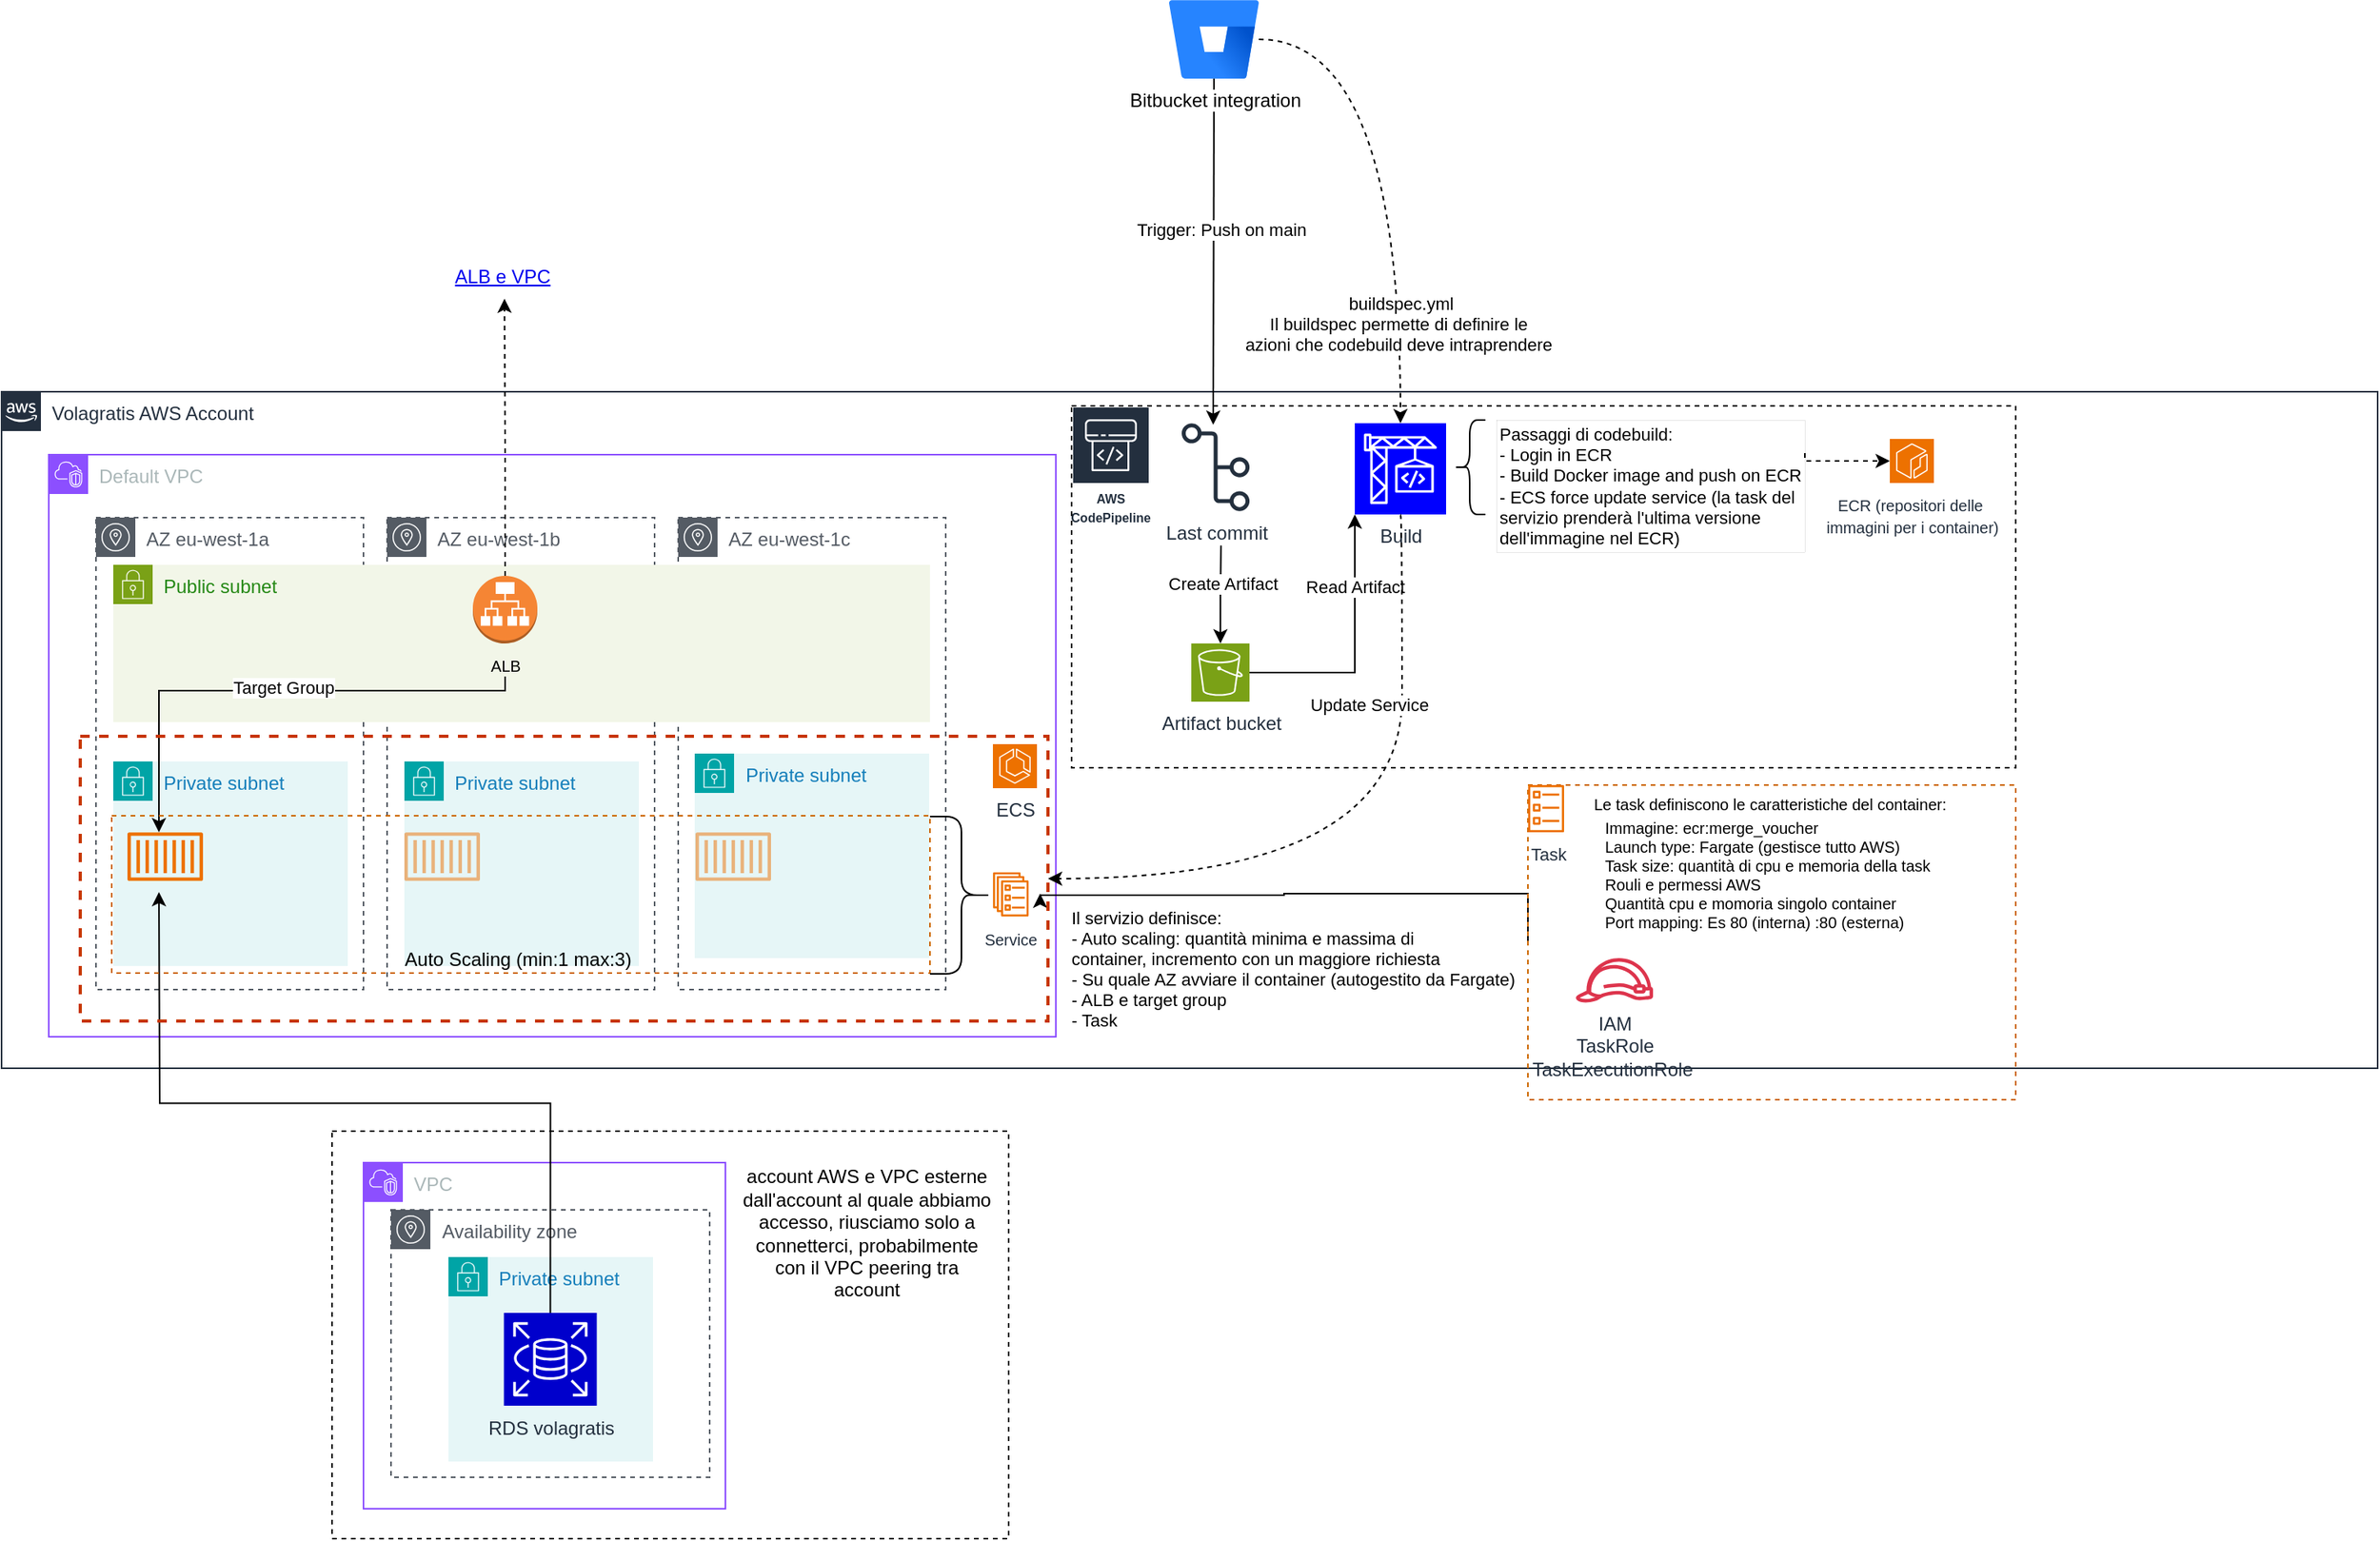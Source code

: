<mxfile version="24.7.6" pages="3">
  <diagram id="Ht1M8jgEwFfnCIfOTk4-" name="Page-1">
    <mxGraphModel dx="1877" dy="2174" grid="1" gridSize="10" guides="1" tooltips="1" connect="1" arrows="1" fold="1" page="1" pageScale="1" pageWidth="1169" pageHeight="827" math="0" shadow="0">
      <root>
        <mxCell id="0" />
        <mxCell id="1" parent="0" />
        <mxCell id="UEzPUAAOIrF-is8g5C7q-74" value="Volagratis AWS Account" style="points=[[0,0],[0.25,0],[0.5,0],[0.75,0],[1,0],[1,0.25],[1,0.5],[1,0.75],[1,1],[0.75,1],[0.5,1],[0.25,1],[0,1],[0,0.75],[0,0.5],[0,0.25]];outlineConnect=0;gradientColor=none;html=1;whiteSpace=wrap;fontSize=12;fontStyle=0;shape=mxgraph.aws4.group;grIcon=mxgraph.aws4.group_aws_cloud_alt;strokeColor=#232F3E;fillColor=none;verticalAlign=top;align=left;spacingLeft=30;fontColor=#232F3E;dashed=0;labelBackgroundColor=#ffffff;container=1;pointerEvents=0;collapsible=0;recursiveResize=0;" parent="1" vertex="1">
          <mxGeometry x="-720" y="-610" width="1510" height="430" as="geometry" />
        </mxCell>
        <mxCell id="yVuOSzHSXQLgq4gBBESG-1" value="Default VPC" style="points=[[0,0],[0.25,0],[0.5,0],[0.75,0],[1,0],[1,0.25],[1,0.5],[1,0.75],[1,1],[0.75,1],[0.5,1],[0.25,1],[0,1],[0,0.75],[0,0.5],[0,0.25]];outlineConnect=0;gradientColor=none;html=1;whiteSpace=wrap;fontSize=12;fontStyle=0;container=1;pointerEvents=0;collapsible=0;recursiveResize=0;shape=mxgraph.aws4.group;grIcon=mxgraph.aws4.group_vpc2;strokeColor=#8C4FFF;fillColor=none;verticalAlign=top;align=left;spacingLeft=30;fontColor=#AAB7B8;dashed=0;" vertex="1" parent="UEzPUAAOIrF-is8g5C7q-74">
          <mxGeometry x="30" y="40" width="640" height="370" as="geometry" />
        </mxCell>
        <mxCell id="yVuOSzHSXQLgq4gBBESG-19" value="" style="group" vertex="1" connectable="0" parent="yVuOSzHSXQLgq4gBBESG-1">
          <mxGeometry x="400" y="40" width="170" height="390" as="geometry" />
        </mxCell>
        <mxCell id="yVuOSzHSXQLgq4gBBESG-20" value="AZ eu-west-1c" style="sketch=0;outlineConnect=0;gradientColor=none;html=1;whiteSpace=wrap;fontSize=12;fontStyle=0;shape=mxgraph.aws4.group;grIcon=mxgraph.aws4.group_availability_zone;strokeColor=#545B64;fillColor=none;verticalAlign=top;align=left;spacingLeft=30;fontColor=#545B64;dashed=1;" vertex="1" parent="yVuOSzHSXQLgq4gBBESG-19">
          <mxGeometry width="170" height="300" as="geometry" />
        </mxCell>
        <mxCell id="yVuOSzHSXQLgq4gBBESG-22" value="Private subnet" style="points=[[0,0],[0.25,0],[0.5,0],[0.75,0],[1,0],[1,0.25],[1,0.5],[1,0.75],[1,1],[0.75,1],[0.5,1],[0.25,1],[0,1],[0,0.75],[0,0.5],[0,0.25]];outlineConnect=0;gradientColor=none;html=1;whiteSpace=wrap;fontSize=12;fontStyle=0;container=1;pointerEvents=0;collapsible=0;recursiveResize=0;shape=mxgraph.aws4.group;grIcon=mxgraph.aws4.group_security_group;grStroke=0;strokeColor=#00A4A6;fillColor=#E6F6F7;verticalAlign=top;align=left;spacingLeft=30;fontColor=#147EBA;dashed=0;" vertex="1" parent="yVuOSzHSXQLgq4gBBESG-19">
          <mxGeometry x="10.5" y="150" width="149" height="130" as="geometry" />
        </mxCell>
        <mxCell id="yVuOSzHSXQLgq4gBBESG-18" value="Private subnet" style="points=[[0,0],[0.25,0],[0.5,0],[0.75,0],[1,0],[1,0.25],[1,0.5],[1,0.75],[1,1],[0.75,1],[0.5,1],[0.25,1],[0,1],[0,0.75],[0,0.5],[0,0.25]];outlineConnect=0;gradientColor=none;html=1;whiteSpace=wrap;fontSize=12;fontStyle=0;container=1;pointerEvents=0;collapsible=0;recursiveResize=0;shape=mxgraph.aws4.group;grIcon=mxgraph.aws4.group_security_group;grStroke=0;strokeColor=#00A4A6;fillColor=#E6F6F7;verticalAlign=top;align=left;spacingLeft=30;fontColor=#147EBA;dashed=0;" vertex="1" parent="yVuOSzHSXQLgq4gBBESG-1">
          <mxGeometry x="226" y="195" width="149" height="130" as="geometry" />
        </mxCell>
        <mxCell id="yVuOSzHSXQLgq4gBBESG-5" value="AZ eu-west-1a" style="sketch=0;outlineConnect=0;gradientColor=none;html=1;whiteSpace=wrap;fontSize=12;fontStyle=0;shape=mxgraph.aws4.group;grIcon=mxgraph.aws4.group_availability_zone;strokeColor=#545B64;fillColor=none;verticalAlign=top;align=left;spacingLeft=30;fontColor=#545B64;dashed=1;" vertex="1" parent="yVuOSzHSXQLgq4gBBESG-1">
          <mxGeometry x="30" y="40" width="170" height="300" as="geometry" />
        </mxCell>
        <mxCell id="yVuOSzHSXQLgq4gBBESG-8" value="Private subnet" style="points=[[0,0],[0.25,0],[0.5,0],[0.75,0],[1,0],[1,0.25],[1,0.5],[1,0.75],[1,1],[0.75,1],[0.5,1],[0.25,1],[0,1],[0,0.75],[0,0.5],[0,0.25]];outlineConnect=0;gradientColor=none;html=1;whiteSpace=wrap;fontSize=12;fontStyle=0;container=1;pointerEvents=0;collapsible=0;recursiveResize=0;shape=mxgraph.aws4.group;grIcon=mxgraph.aws4.group_security_group;grStroke=0;strokeColor=#00A4A6;fillColor=#E6F6F7;verticalAlign=top;align=left;spacingLeft=30;fontColor=#147EBA;dashed=0;" vertex="1" parent="yVuOSzHSXQLgq4gBBESG-1">
          <mxGeometry x="41" y="195" width="149" height="130" as="geometry" />
        </mxCell>
        <mxCell id="yVuOSzHSXQLgq4gBBESG-23" value="" style="group" vertex="1" connectable="0" parent="yVuOSzHSXQLgq4gBBESG-1">
          <mxGeometry x="41" y="40" width="519" height="390" as="geometry" />
        </mxCell>
        <mxCell id="yVuOSzHSXQLgq4gBBESG-16" value="AZ eu-west-1b" style="sketch=0;outlineConnect=0;gradientColor=none;html=1;whiteSpace=wrap;fontSize=12;fontStyle=0;shape=mxgraph.aws4.group;grIcon=mxgraph.aws4.group_availability_zone;strokeColor=#545B64;fillColor=none;verticalAlign=top;align=left;spacingLeft=30;fontColor=#545B64;dashed=1;" vertex="1" parent="yVuOSzHSXQLgq4gBBESG-23">
          <mxGeometry x="174" width="170" height="300" as="geometry" />
        </mxCell>
        <mxCell id="yVuOSzHSXQLgq4gBBESG-7" value="Public subnet" style="points=[[0,0],[0.25,0],[0.5,0],[0.75,0],[1,0],[1,0.25],[1,0.5],[1,0.75],[1,1],[0.75,1],[0.5,1],[0.25,1],[0,1],[0,0.75],[0,0.5],[0,0.25]];outlineConnect=0;gradientColor=none;html=1;whiteSpace=wrap;fontSize=12;fontStyle=0;container=1;pointerEvents=0;collapsible=0;recursiveResize=0;shape=mxgraph.aws4.group;grIcon=mxgraph.aws4.group_security_group;grStroke=0;strokeColor=#7AA116;fillColor=#F2F6E8;verticalAlign=top;align=left;spacingLeft=30;fontColor=#248814;dashed=0;" vertex="1" parent="yVuOSzHSXQLgq4gBBESG-23">
          <mxGeometry y="30" width="519" height="100" as="geometry" />
        </mxCell>
        <mxCell id="yVuOSzHSXQLgq4gBBESG-46" style="edgeStyle=orthogonalEdgeStyle;rounded=0;orthogonalLoop=1;jettySize=auto;html=1;" edge="1" parent="yVuOSzHSXQLgq4gBBESG-23">
          <mxGeometry relative="1" as="geometry">
            <mxPoint x="29" y="200" as="targetPoint" />
            <mxPoint x="249" y="101" as="sourcePoint" />
            <Array as="points">
              <mxPoint x="249" y="110" />
              <mxPoint x="29" y="110" />
              <mxPoint x="29" y="200" />
            </Array>
          </mxGeometry>
        </mxCell>
        <mxCell id="yVuOSzHSXQLgq4gBBESG-69" value="Target Group" style="edgeLabel;html=1;align=center;verticalAlign=middle;resizable=0;points=[];" vertex="1" connectable="0" parent="yVuOSzHSXQLgq4gBBESG-46">
          <mxGeometry x="-0.056" y="-2" relative="1" as="geometry">
            <mxPoint as="offset" />
          </mxGeometry>
        </mxCell>
        <mxCell id="zQAq5EybRise99rRwNDh-1" style="edgeStyle=orthogonalEdgeStyle;rounded=0;orthogonalLoop=1;jettySize=auto;html=1;exitX=0.5;exitY=0;exitDx=0;exitDy=0;exitPerimeter=0;dashed=1;" edge="1" parent="yVuOSzHSXQLgq4gBBESG-23" source="yVuOSzHSXQLgq4gBBESG-24">
          <mxGeometry relative="1" as="geometry">
            <mxPoint x="248.588" y="-139.176" as="targetPoint" />
          </mxGeometry>
        </mxCell>
        <mxCell id="yVuOSzHSXQLgq4gBBESG-24" value="&lt;font style=&quot;font-size: 10px;&quot;&gt;ALB&lt;/font&gt;" style="outlineConnect=0;dashed=0;verticalLabelPosition=bottom;verticalAlign=top;align=center;html=1;shape=mxgraph.aws3.application_load_balancer;fillColor=#F58534;gradientColor=none;" vertex="1" parent="yVuOSzHSXQLgq4gBBESG-23">
          <mxGeometry x="228.5" y="37" width="41" height="43.0" as="geometry" />
        </mxCell>
        <mxCell id="yVuOSzHSXQLgq4gBBESG-57" value="" style="group" vertex="1" connectable="0" parent="UEzPUAAOIrF-is8g5C7q-74">
          <mxGeometry x="970" y="250" width="310" height="200" as="geometry" />
        </mxCell>
        <mxCell id="yVuOSzHSXQLgq4gBBESG-58" style="edgeStyle=orthogonalEdgeStyle;rounded=0;orthogonalLoop=1;jettySize=auto;html=1;exitX=0;exitY=0.5;exitDx=0;exitDy=0;" edge="1" parent="yVuOSzHSXQLgq4gBBESG-57" source="yVuOSzHSXQLgq4gBBESG-54">
          <mxGeometry relative="1" as="geometry">
            <mxPoint x="-310" y="69" as="targetPoint" />
            <Array as="points">
              <mxPoint y="69" />
              <mxPoint x="-155" y="69" />
              <mxPoint x="-310" y="70" />
            </Array>
          </mxGeometry>
        </mxCell>
        <mxCell id="yVuOSzHSXQLgq4gBBESG-67" value="Il servizio definisce:&#xa;- Auto scaling: quantità minima e massima di &#xa;container, incremento con un maggiore richiesta&#xa;- Su quale AZ avviare il container (autogestito da Fargate)&#xa;- ALB e target group&#xa;- Task&#xa;&#xa;" style="edgeLabel;align=left;verticalAlign=middle;resizable=0;points=[];labelPosition=right;verticalLabelPosition=middle;spacing=86;" vertex="1" connectable="0" parent="yVuOSzHSXQLgq4gBBESG-58">
          <mxGeometry x="-0.014" y="1" relative="1" as="geometry">
            <mxPoint x="-238" y="59" as="offset" />
          </mxGeometry>
        </mxCell>
        <mxCell id="yVuOSzHSXQLgq4gBBESG-54" value="&lt;blockquote style=&quot;margin: 0px 0px 0px 40px; border: none; padding: 0px; font-size: 10px;&quot;&gt;Le task definiscono le caratteristiche del container:&amp;nbsp;&lt;/blockquote&gt;&lt;blockquote style=&quot;margin: 0px 0px 0px 40px; border: none; padding: 0px; font-size: 10px;&quot;&gt;&lt;table&gt;&lt;tbody&gt;&lt;tr style=&quot;&quot;&gt;&lt;td&gt;&lt;br&gt;&lt;/td&gt;&lt;td&gt;Immagine: ecr:merge_voucher&lt;br&gt;Launch type: Fargate (gestisce tutto AWS)&lt;br&gt;Task size: quantità di cpu e memoria della task&lt;br&gt;Rouli e permessi AWS&lt;br&gt;Quantità cpu e momoria singolo container&lt;br&gt;Port mapping: Es 80 (interna) :80 (esterna)&lt;br&gt;&lt;br&gt;&lt;/td&gt;&lt;/tr&gt;&lt;/tbody&gt;&lt;/table&gt;&lt;br&gt;&lt;/blockquote&gt;" style="whiteSpace=wrap;html=1;dashed=1;fillColor=none;strokeColor=#CC6600;align=left;verticalAlign=top;" vertex="1" parent="yVuOSzHSXQLgq4gBBESG-57">
          <mxGeometry width="310" height="200" as="geometry" />
        </mxCell>
        <mxCell id="yVuOSzHSXQLgq4gBBESG-56" value="&lt;font style=&quot;font-size: 11px;&quot;&gt;Task&lt;/font&gt;" style="sketch=0;outlineConnect=0;fontColor=#232F3E;gradientColor=none;fillColor=#ED7100;strokeColor=none;dashed=0;verticalLabelPosition=bottom;verticalAlign=top;align=left;html=1;fontSize=12;fontStyle=0;aspect=fixed;pointerEvents=1;shape=mxgraph.aws4.ecs_task;" vertex="1" parent="yVuOSzHSXQLgq4gBBESG-57">
          <mxGeometry width="23.12" height="30" as="geometry" />
        </mxCell>
        <mxCell id="yVuOSzHSXQLgq4gBBESG-109" value="IAM&lt;div&gt;TaskRole&lt;/div&gt;&lt;div&gt;TaskExecutionRole&amp;nbsp;&lt;/div&gt;" style="sketch=0;outlineConnect=0;fontColor=#232F3E;gradientColor=none;fillColor=#DD344C;strokeColor=none;dashed=0;verticalLabelPosition=bottom;verticalAlign=top;align=center;html=1;fontSize=12;fontStyle=0;aspect=fixed;pointerEvents=1;shape=mxgraph.aws4.role;" vertex="1" parent="yVuOSzHSXQLgq4gBBESG-57">
          <mxGeometry x="30" y="110" width="50" height="28.21" as="geometry" />
        </mxCell>
        <mxCell id="yVuOSzHSXQLgq4gBBESG-63" value="&lt;font style=&quot;font-size: 10px;&quot;&gt;ECR (repositori delle&amp;nbsp;&lt;/font&gt;&lt;div style=&quot;text-align: left;&quot;&gt;&lt;font style=&quot;font-size: 10px;&quot;&gt;immagini per i container)&lt;/font&gt;&lt;/div&gt;" style="sketch=0;points=[[0,0,0],[0.25,0,0],[0.5,0,0],[0.75,0,0],[1,0,0],[0,1,0],[0.25,1,0],[0.5,1,0],[0.75,1,0],[1,1,0],[0,0.25,0],[0,0.5,0],[0,0.75,0],[1,0.25,0],[1,0.5,0],[1,0.75,0]];outlineConnect=0;fontColor=#232F3E;fillColor=#ED7100;strokeColor=#ffffff;dashed=0;verticalLabelPosition=bottom;verticalAlign=top;align=center;html=1;fontSize=12;fontStyle=0;aspect=fixed;shape=mxgraph.aws4.resourceIcon;resIcon=mxgraph.aws4.ecr;" vertex="1" parent="UEzPUAAOIrF-is8g5C7q-74">
          <mxGeometry x="1200" y="30" width="28" height="28" as="geometry" />
        </mxCell>
        <mxCell id="yVuOSzHSXQLgq4gBBESG-83" value="&lt;font style=&quot;font-size: 8px;&quot;&gt;AWS CodePipeline&lt;/font&gt;" style="sketch=0;outlineConnect=0;fontColor=#232F3E;gradientColor=none;strokeColor=#ffffff;fillColor=#232F3E;dashed=0;verticalLabelPosition=middle;verticalAlign=bottom;align=center;html=1;whiteSpace=wrap;fontSize=10;fontStyle=1;spacing=3;shape=mxgraph.aws4.productIcon;prIcon=mxgraph.aws4.codepipeline;" vertex="1" parent="UEzPUAAOIrF-is8g5C7q-74">
          <mxGeometry x="680" y="9" width="50" height="80" as="geometry" />
        </mxCell>
        <mxCell id="yVuOSzHSXQLgq4gBBESG-87" value="Last commit" style="sketch=0;outlineConnect=0;fontColor=#232F3E;gradientColor=none;fillColor=#232F3D;strokeColor=none;dashed=0;verticalLabelPosition=bottom;verticalAlign=top;align=center;html=1;fontSize=12;fontStyle=0;aspect=fixed;pointerEvents=1;shape=mxgraph.aws4.git_repository;" vertex="1" parent="UEzPUAAOIrF-is8g5C7q-74">
          <mxGeometry x="750" y="20" width="43.08" height="56" as="geometry" />
        </mxCell>
        <mxCell id="yVuOSzHSXQLgq4gBBESG-88" value="Build" style="sketch=0;points=[[0,0,0],[0.25,0,0],[0.5,0,0],[0.75,0,0],[1,0,0],[0,1,0],[0.25,1,0],[0.5,1,0],[0.75,1,0],[1,1,0],[0,0.25,0],[0,0.5,0],[0,0.75,0],[1,0.25,0],[1,0.5,0],[1,0.75,0]];outlineConnect=0;fontColor=#232F3E;fillColor=#0000FF;strokeColor=#ffffff;dashed=0;verticalLabelPosition=bottom;verticalAlign=top;align=center;html=1;fontSize=12;fontStyle=0;aspect=fixed;shape=mxgraph.aws4.resourceIcon;resIcon=mxgraph.aws4.codebuild;" vertex="1" parent="UEzPUAAOIrF-is8g5C7q-74">
          <mxGeometry x="860" y="20" width="58" height="58" as="geometry" />
        </mxCell>
        <mxCell id="yVuOSzHSXQLgq4gBBESG-93" style="edgeStyle=orthogonalEdgeStyle;rounded=0;orthogonalLoop=1;jettySize=auto;html=1;exitX=0.5;exitY=0;exitDx=0;exitDy=0;exitPerimeter=0;endArrow=none;endFill=0;startArrow=classic;startFill=1;" edge="1" parent="UEzPUAAOIrF-is8g5C7q-74" source="yVuOSzHSXQLgq4gBBESG-89">
          <mxGeometry relative="1" as="geometry">
            <mxPoint x="774.931" y="97.793" as="targetPoint" />
          </mxGeometry>
        </mxCell>
        <mxCell id="yVuOSzHSXQLgq4gBBESG-94" value="Create Artifact" style="edgeLabel;html=1;align=center;verticalAlign=middle;resizable=0;points=[];" vertex="1" connectable="0" parent="yVuOSzHSXQLgq4gBBESG-93">
          <mxGeometry x="0.234" relative="1" as="geometry">
            <mxPoint as="offset" />
          </mxGeometry>
        </mxCell>
        <mxCell id="yVuOSzHSXQLgq4gBBESG-89" value="Artifact bucket" style="sketch=0;points=[[0,0,0],[0.25,0,0],[0.5,0,0],[0.75,0,0],[1,0,0],[0,1,0],[0.25,1,0],[0.5,1,0],[0.75,1,0],[1,1,0],[0,0.25,0],[0,0.5,0],[0,0.75,0],[1,0.25,0],[1,0.5,0],[1,0.75,0]];outlineConnect=0;fontColor=#232F3E;fillColor=#7AA116;strokeColor=#ffffff;dashed=0;verticalLabelPosition=bottom;verticalAlign=top;align=center;html=1;fontSize=12;fontStyle=0;aspect=fixed;shape=mxgraph.aws4.resourceIcon;resIcon=mxgraph.aws4.s3;" vertex="1" parent="UEzPUAAOIrF-is8g5C7q-74">
          <mxGeometry x="756.08" y="160" width="37" height="37" as="geometry" />
        </mxCell>
        <mxCell id="yVuOSzHSXQLgq4gBBESG-100" style="edgeStyle=orthogonalEdgeStyle;rounded=0;orthogonalLoop=1;jettySize=auto;html=1;exitX=1;exitY=0.5;exitDx=0;exitDy=0;exitPerimeter=0;startArrow=none;startFill=0;" edge="1" parent="UEzPUAAOIrF-is8g5C7q-74" source="yVuOSzHSXQLgq4gBBESG-89" target="yVuOSzHSXQLgq4gBBESG-88">
          <mxGeometry relative="1" as="geometry">
            <Array as="points">
              <mxPoint x="860" y="178" />
            </Array>
          </mxGeometry>
        </mxCell>
        <mxCell id="yVuOSzHSXQLgq4gBBESG-102" value="Read Artifact" style="edgeLabel;html=1;align=center;verticalAlign=middle;resizable=0;points=[];" vertex="1" connectable="0" parent="yVuOSzHSXQLgq4gBBESG-100">
          <mxGeometry x="0.459" relative="1" as="geometry">
            <mxPoint as="offset" />
          </mxGeometry>
        </mxCell>
        <mxCell id="yVuOSzHSXQLgq4gBBESG-106" value="" style="shape=curlyBracket;whiteSpace=wrap;html=1;rounded=1;labelPosition=left;verticalLabelPosition=middle;align=right;verticalAlign=middle;size=0.5;" vertex="1" parent="UEzPUAAOIrF-is8g5C7q-74">
          <mxGeometry x="923" y="18" width="20" height="60" as="geometry" />
        </mxCell>
        <mxCell id="yVuOSzHSXQLgq4gBBESG-105" value="&lt;font style=&quot;font-size: 11px;&quot;&gt;Passaggi di codebuild:&lt;/font&gt;&lt;div style=&quot;font-size: 11px;&quot;&gt;&lt;font style=&quot;font-size: 11px;&quot;&gt;- Login in ECR&lt;/font&gt;&lt;/div&gt;&lt;div style=&quot;font-size: 11px;&quot;&gt;&lt;font style=&quot;font-size: 11px;&quot;&gt;- Build Docker image and push on ECR&lt;/font&gt;&lt;/div&gt;&lt;div style=&quot;font-size: 11px;&quot;&gt;&lt;span style=&quot;font-size: 11px;&quot;&gt;- ECS force update service (la task del servizio prenderà l&#39;ultima versione dell&#39;immagine nel ECR)&lt;/span&gt;&lt;/div&gt;" style="rounded=0;whiteSpace=wrap;html=1;align=left;fontSize=11;strokeWidth=0;" vertex="1" parent="UEzPUAAOIrF-is8g5C7q-74">
          <mxGeometry x="950" y="18" width="196" height="84" as="geometry" />
        </mxCell>
        <mxCell id="yVuOSzHSXQLgq4gBBESG-107" style="edgeStyle=orthogonalEdgeStyle;rounded=0;orthogonalLoop=1;jettySize=auto;html=1;exitX=1;exitY=0.25;exitDx=0;exitDy=0;entryX=0;entryY=0.5;entryDx=0;entryDy=0;entryPerimeter=0;dashed=1;" edge="1" parent="UEzPUAAOIrF-is8g5C7q-74" source="yVuOSzHSXQLgq4gBBESG-105" target="yVuOSzHSXQLgq4gBBESG-63">
          <mxGeometry relative="1" as="geometry">
            <Array as="points">
              <mxPoint x="1146" y="44" />
            </Array>
          </mxGeometry>
        </mxCell>
        <mxCell id="yVuOSzHSXQLgq4gBBESG-82" value="" style="whiteSpace=wrap;html=1;fillColor=none;dashed=1;movable=1;resizable=1;rotatable=1;deletable=1;editable=1;locked=0;connectable=1;" vertex="1" parent="UEzPUAAOIrF-is8g5C7q-74">
          <mxGeometry x="680" y="9" width="600" height="230" as="geometry" />
        </mxCell>
        <mxCell id="yVuOSzHSXQLgq4gBBESG-76" value="VPC" style="points=[[0,0],[0.25,0],[0.5,0],[0.75,0],[1,0],[1,0.25],[1,0.5],[1,0.75],[1,1],[0.75,1],[0.5,1],[0.25,1],[0,1],[0,0.75],[0,0.5],[0,0.25]];outlineConnect=0;gradientColor=none;html=1;whiteSpace=wrap;fontSize=12;fontStyle=0;container=1;pointerEvents=0;collapsible=0;recursiveResize=0;shape=mxgraph.aws4.group;grIcon=mxgraph.aws4.group_vpc2;strokeColor=#8C4FFF;fillColor=none;verticalAlign=top;align=left;spacingLeft=30;fontColor=#AAB7B8;dashed=0;" vertex="1" parent="UEzPUAAOIrF-is8g5C7q-74">
          <mxGeometry x="230" y="490" width="230" height="220" as="geometry" />
        </mxCell>
        <mxCell id="yVuOSzHSXQLgq4gBBESG-77" value="Availability zone" style="sketch=0;outlineConnect=0;gradientColor=none;html=1;whiteSpace=wrap;fontSize=12;fontStyle=0;shape=mxgraph.aws4.group;grIcon=mxgraph.aws4.group_availability_zone;strokeColor=#545B64;fillColor=none;verticalAlign=top;align=left;spacingLeft=30;fontColor=#545B64;dashed=1;" vertex="1" parent="yVuOSzHSXQLgq4gBBESG-76">
          <mxGeometry x="17.5" y="30" width="202.5" height="170" as="geometry" />
        </mxCell>
        <mxCell id="yVuOSzHSXQLgq4gBBESG-79" value="Private subnet" style="points=[[0,0],[0.25,0],[0.5,0],[0.75,0],[1,0],[1,0.25],[1,0.5],[1,0.75],[1,1],[0.75,1],[0.5,1],[0.25,1],[0,1],[0,0.75],[0,0.5],[0,0.25]];outlineConnect=0;gradientColor=none;html=1;whiteSpace=wrap;fontSize=12;fontStyle=0;container=1;pointerEvents=0;collapsible=0;recursiveResize=0;shape=mxgraph.aws4.group;grIcon=mxgraph.aws4.group_security_group;grStroke=0;strokeColor=#00A4A6;fillColor=#E6F6F7;verticalAlign=top;align=left;spacingLeft=30;fontColor=#147EBA;dashed=0;" vertex="1" parent="yVuOSzHSXQLgq4gBBESG-76">
          <mxGeometry x="54" y="60" width="130" height="130" as="geometry" />
        </mxCell>
        <mxCell id="yVuOSzHSXQLgq4gBBESG-78" value="RDS volagratis" style="sketch=0;points=[[0,0,0],[0.25,0,0],[0.5,0,0],[0.75,0,0],[1,0,0],[0,1,0],[0.25,1,0],[0.5,1,0],[0.75,1,0],[1,1,0],[0,0.25,0],[0,0.5,0],[0,0.75,0],[1,0.25,0],[1,0.5,0],[1,0.75,0]];outlineConnect=0;fontColor=#232F3E;fillColor=#0000CC;strokeColor=#ffffff;dashed=0;verticalLabelPosition=bottom;verticalAlign=top;align=center;html=1;fontSize=12;fontStyle=0;aspect=fixed;shape=mxgraph.aws4.resourceIcon;resIcon=mxgraph.aws4.rds;" vertex="1" parent="yVuOSzHSXQLgq4gBBESG-79">
          <mxGeometry x="35.25" y="35.5" width="59" height="59" as="geometry" />
        </mxCell>
        <mxCell id="yVuOSzHSXQLgq4gBBESG-80" style="edgeStyle=orthogonalEdgeStyle;rounded=0;orthogonalLoop=1;jettySize=auto;html=1;exitX=0.5;exitY=0;exitDx=0;exitDy=0;exitPerimeter=0;" edge="1" parent="yVuOSzHSXQLgq4gBBESG-76" source="yVuOSzHSXQLgq4gBBESG-78">
          <mxGeometry relative="1" as="geometry">
            <mxPoint x="-130" y="-172" as="targetPoint" />
          </mxGeometry>
        </mxCell>
        <mxCell id="yVuOSzHSXQLgq4gBBESG-26" value="" style="whiteSpace=wrap;html=1;movable=1;resizable=1;rotatable=1;deletable=1;editable=1;locked=0;connectable=1;dashed=1;fillColor=none;fontColor=#000000;strokeColor=#C73500;strokeWidth=2;align=left;verticalAlign=bottom;" vertex="1" parent="1">
          <mxGeometry x="-670" y="-391" width="615" height="181" as="geometry" />
        </mxCell>
        <mxCell id="yVuOSzHSXQLgq4gBBESG-27" value="" style="sketch=0;outlineConnect=0;fontColor=#232F3E;gradientColor=none;fillColor=#ED7100;strokeColor=none;dashed=0;verticalLabelPosition=bottom;verticalAlign=top;align=center;html=1;fontSize=12;fontStyle=0;aspect=fixed;pointerEvents=1;shape=mxgraph.aws4.container_1;" vertex="1" parent="1">
          <mxGeometry x="-640" y="-330" width="48" height="31" as="geometry" />
        </mxCell>
        <mxCell id="yVuOSzHSXQLgq4gBBESG-28" value="" style="sketch=0;outlineConnect=0;fontColor=#232F3E;gradientColor=none;fillColor=#ED7100;strokeColor=none;dashed=0;verticalLabelPosition=bottom;verticalAlign=top;align=center;html=1;fontSize=12;fontStyle=0;aspect=fixed;pointerEvents=1;shape=mxgraph.aws4.container_1;opacity=50;" vertex="1" parent="1">
          <mxGeometry x="-464" y="-330" width="48" height="31" as="geometry" />
        </mxCell>
        <mxCell id="yVuOSzHSXQLgq4gBBESG-29" value="" style="sketch=0;outlineConnect=0;fontColor=#232F3E;gradientColor=none;fillColor=#ED7100;strokeColor=none;dashed=0;verticalLabelPosition=bottom;verticalAlign=top;align=center;html=1;fontSize=12;fontStyle=0;aspect=fixed;pointerEvents=1;shape=mxgraph.aws4.container_1;opacity=50;" vertex="1" parent="1">
          <mxGeometry x="-279" y="-330" width="48" height="31" as="geometry" />
        </mxCell>
        <mxCell id="yVuOSzHSXQLgq4gBBESG-30" value="ECS" style="sketch=0;points=[[0,0,0],[0.25,0,0],[0.5,0,0],[0.75,0,0],[1,0,0],[0,1,0],[0.25,1,0],[0.5,1,0],[0.75,1,0],[1,1,0],[0,0.25,0],[0,0.5,0],[0,0.75,0],[1,0.25,0],[1,0.5,0],[1,0.75,0]];outlineConnect=0;fontColor=#232F3E;fillColor=#ED7100;strokeColor=#ffffff;dashed=0;verticalLabelPosition=bottom;verticalAlign=top;align=center;html=1;fontSize=12;fontStyle=0;aspect=fixed;shape=mxgraph.aws4.resourceIcon;resIcon=mxgraph.aws4.ecs;" vertex="1" parent="1">
          <mxGeometry x="-90" y="-386" width="28" height="28" as="geometry" />
        </mxCell>
        <mxCell id="yVuOSzHSXQLgq4gBBESG-41" value="Auto Scaling (min:1 max:3)&amp;nbsp;" style="whiteSpace=wrap;html=1;movable=1;resizable=1;rotatable=1;deletable=1;editable=1;locked=0;connectable=1;dashed=1;fillColor=none;fontColor=#000000;strokeColor=#CC6600;strokeWidth=1;align=center;verticalAlign=bottom;" vertex="1" parent="1">
          <mxGeometry x="-650" y="-340.5" width="520" height="100" as="geometry" />
        </mxCell>
        <mxCell id="yVuOSzHSXQLgq4gBBESG-37" value="&lt;font style=&quot;font-size: 10px;&quot;&gt;Service&lt;/font&gt;" style="sketch=0;outlineConnect=0;fontColor=#232F3E;gradientColor=none;fillColor=#ED7100;strokeColor=none;dashed=0;verticalLabelPosition=bottom;verticalAlign=top;align=center;html=1;fontSize=12;fontStyle=0;aspect=fixed;pointerEvents=1;shape=mxgraph.aws4.ecs_service;" vertex="1" parent="1">
          <mxGeometry x="-90" y="-304.5" width="22.75" height="28" as="geometry" />
        </mxCell>
        <mxCell id="yVuOSzHSXQLgq4gBBESG-51" value="" style="shape=curlyBracket;whiteSpace=wrap;html=1;rounded=1;flipH=1;labelPosition=right;verticalLabelPosition=middle;align=left;verticalAlign=middle;" vertex="1" parent="1">
          <mxGeometry x="-130" y="-340" width="40" height="100" as="geometry" />
        </mxCell>
        <mxCell id="yVuOSzHSXQLgq4gBBESG-85" style="edgeStyle=orthogonalEdgeStyle;rounded=0;orthogonalLoop=1;jettySize=auto;html=1;exitX=0.5;exitY=1;exitDx=0;exitDy=0;" edge="1" parent="1" source="yVuOSzHSXQLgq4gBBESG-84">
          <mxGeometry relative="1" as="geometry">
            <mxPoint x="50" y="-589" as="targetPoint" />
          </mxGeometry>
        </mxCell>
        <mxCell id="yVuOSzHSXQLgq4gBBESG-86" value="Trigger: Push on main" style="edgeLabel;html=1;align=center;verticalAlign=middle;resizable=0;points=[];" vertex="1" connectable="0" parent="yVuOSzHSXQLgq4gBBESG-85">
          <mxGeometry x="-0.127" y="4" relative="1" as="geometry">
            <mxPoint as="offset" />
          </mxGeometry>
        </mxCell>
        <mxCell id="yVuOSzHSXQLgq4gBBESG-84" value="Bitbucket integration" style="image;html=1;image=img/lib/atlassian/Bitbucket_Logo.svg;" vertex="1" parent="1">
          <mxGeometry x="22" y="-859" width="57" height="50" as="geometry" />
        </mxCell>
        <mxCell id="yVuOSzHSXQLgq4gBBESG-103" style="edgeStyle=orthogonalEdgeStyle;rounded=0;orthogonalLoop=1;jettySize=auto;html=1;exitX=1;exitY=0.5;exitDx=0;exitDy=0;entryX=0.5;entryY=0;entryDx=0;entryDy=0;entryPerimeter=0;dashed=1;curved=1;" edge="1" parent="1" source="yVuOSzHSXQLgq4gBBESG-84" target="yVuOSzHSXQLgq4gBBESG-88">
          <mxGeometry relative="1" as="geometry" />
        </mxCell>
        <mxCell id="yVuOSzHSXQLgq4gBBESG-104" value="buildspec.yml&lt;div&gt;Il buildspec permette di definire le&amp;nbsp;&lt;/div&gt;&lt;div&gt;azioni che codebuild deve intraprendere&amp;nbsp;&lt;/div&gt;" style="edgeLabel;html=1;align=center;verticalAlign=middle;resizable=0;points=[];" vertex="1" connectable="0" parent="yVuOSzHSXQLgq4gBBESG-103">
          <mxGeometry x="0.623" relative="1" as="geometry">
            <mxPoint as="offset" />
          </mxGeometry>
        </mxCell>
        <mxCell id="yVuOSzHSXQLgq4gBBESG-114" style="edgeStyle=orthogonalEdgeStyle;rounded=0;orthogonalLoop=1;jettySize=auto;html=1;exitX=0.5;exitY=1;exitDx=0;exitDy=0;exitPerimeter=0;entryX=1;entryY=0.5;entryDx=0;entryDy=0;curved=1;dashed=1;" edge="1" parent="1" source="yVuOSzHSXQLgq4gBBESG-88" target="yVuOSzHSXQLgq4gBBESG-26">
          <mxGeometry relative="1" as="geometry">
            <Array as="points">
              <mxPoint x="170" y="-300" />
            </Array>
          </mxGeometry>
        </mxCell>
        <mxCell id="yVuOSzHSXQLgq4gBBESG-115" value="Update Service" style="edgeLabel;html=1;align=center;verticalAlign=middle;resizable=0;points=[];" vertex="1" connectable="0" parent="yVuOSzHSXQLgq4gBBESG-114">
          <mxGeometry x="-0.466" y="-21" relative="1" as="geometry">
            <mxPoint as="offset" />
          </mxGeometry>
        </mxCell>
        <mxCell id="zQAq5EybRise99rRwNDh-2" value="&lt;a href=&quot;data:page/id,TZ201WaUSHpBQpsREirB&quot;&gt;ALB e VPC&lt;/a&gt;" style="text;html=1;align=center;verticalAlign=middle;resizable=0;points=[];autosize=1;strokeColor=none;fillColor=none;" vertex="1" parent="1">
          <mxGeometry x="-442" y="-698" width="80" height="30" as="geometry" />
        </mxCell>
        <mxCell id="o2azpsh16G5bOxr_9QNQ-2" value="" style="rounded=0;whiteSpace=wrap;html=1;fillColor=none;dashed=1;" vertex="1" parent="1">
          <mxGeometry x="-510" y="-140" width="430" height="259" as="geometry" />
        </mxCell>
        <mxCell id="o2azpsh16G5bOxr_9QNQ-3" value="account AWS e VPC esterne dall&#39;account al quale abbiamo accesso, riusciamo solo a connetterci, probabilmente con il VPC peering tra account" style="text;html=1;align=center;verticalAlign=middle;whiteSpace=wrap;rounded=0;" vertex="1" parent="1">
          <mxGeometry x="-250" y="-120" width="160" height="90" as="geometry" />
        </mxCell>
      </root>
    </mxGraphModel>
  </diagram>
  <diagram id="TZ201WaUSHpBQpsREirB" name="ALB">
    <mxGraphModel dx="1320" dy="1716" grid="1" gridSize="10" guides="1" tooltips="1" connect="1" arrows="1" fold="1" page="1" pageScale="1" pageWidth="827" pageHeight="1169" math="0" shadow="0">
      <root>
        <mxCell id="0" />
        <mxCell id="1" parent="0" />
        <mxCell id="gsToLSdFo0IppxMBS_la-1" value="Volagratis AWS Account" style="points=[[0,0],[0.25,0],[0.5,0],[0.75,0],[1,0],[1,0.25],[1,0.5],[1,0.75],[1,1],[0.75,1],[0.5,1],[0.25,1],[0,1],[0,0.75],[0,0.5],[0,0.25]];outlineConnect=0;gradientColor=none;html=1;whiteSpace=wrap;fontSize=12;fontStyle=0;shape=mxgraph.aws4.group;grIcon=mxgraph.aws4.group_aws_cloud_alt;strokeColor=#232F3E;fillColor=none;verticalAlign=top;align=left;spacingLeft=30;fontColor=#232F3E;dashed=0;labelBackgroundColor=#ffffff;container=1;pointerEvents=0;collapsible=0;recursiveResize=0;" vertex="1" parent="1">
          <mxGeometry x="-740" y="-584" width="700" height="754" as="geometry" />
        </mxCell>
        <mxCell id="gsToLSdFo0IppxMBS_la-2" value="Default VPC" style="points=[[0,0],[0.25,0],[0.5,0],[0.75,0],[1,0],[1,0.25],[1,0.5],[1,0.75],[1,1],[0.75,1],[0.5,1],[0.25,1],[0,1],[0,0.75],[0,0.5],[0,0.25]];outlineConnect=0;gradientColor=none;html=1;whiteSpace=wrap;fontSize=12;fontStyle=0;container=1;pointerEvents=0;collapsible=0;recursiveResize=0;shape=mxgraph.aws4.group;grIcon=mxgraph.aws4.group_vpc2;strokeColor=#8C4FFF;fillColor=none;verticalAlign=top;align=left;spacingLeft=30;fontColor=#AAB7B8;dashed=0;" vertex="1" parent="gsToLSdFo0IppxMBS_la-1">
          <mxGeometry x="40" y="240" width="640" height="500" as="geometry" />
        </mxCell>
        <mxCell id="eUAzN2NPXyv_5R1AQx1b-4" value="Public subnet" style="points=[[0,0],[0.25,0],[0.5,0],[0.75,0],[1,0],[1,0.25],[1,0.5],[1,0.75],[1,1],[0.75,1],[0.5,1],[0.25,1],[0,1],[0,0.75],[0,0.5],[0,0.25]];outlineConnect=0;gradientColor=none;html=1;whiteSpace=wrap;fontSize=12;fontStyle=0;container=1;pointerEvents=0;collapsible=0;recursiveResize=0;shape=mxgraph.aws4.group;grIcon=mxgraph.aws4.group_security_group;grStroke=0;strokeColor=#7AA116;fillColor=#F2F6E8;verticalAlign=top;align=left;spacingLeft=30;fontColor=#248814;dashed=0;" vertex="1" parent="gsToLSdFo0IppxMBS_la-2">
          <mxGeometry x="40" y="70" width="520" height="110" as="geometry" />
        </mxCell>
        <mxCell id="gsToLSdFo0IppxMBS_la-6" value="Private subnet" style="points=[[0,0],[0.25,0],[0.5,0],[0.75,0],[1,0],[1,0.25],[1,0.5],[1,0.75],[1,1],[0.75,1],[0.5,1],[0.25,1],[0,1],[0,0.75],[0,0.5],[0,0.25]];outlineConnect=0;gradientColor=none;html=1;whiteSpace=wrap;fontSize=12;fontStyle=0;container=1;pointerEvents=0;collapsible=0;recursiveResize=0;shape=mxgraph.aws4.group;grIcon=mxgraph.aws4.group_security_group;grStroke=0;strokeColor=#0000FF;fillColor=#E6F6F7;verticalAlign=top;align=left;spacingLeft=30;fontColor=#147EBA;dashed=0;strokeWidth=1;" vertex="1" parent="gsToLSdFo0IppxMBS_la-2">
          <mxGeometry x="40" y="195" width="520" height="135" as="geometry" />
        </mxCell>
        <mxCell id="eUAzN2NPXyv_5R1AQx1b-9" value="Private NAT Gateway&amp;nbsp;&amp;nbsp;" style="image;aspect=fixed;perimeter=ellipsePerimeter;html=1;align=center;shadow=0;dashed=0;fontColor=#4277BB;labelBackgroundColor=default;fontSize=12;spacingTop=3;image=img/lib/ibm/vpc/PublicGateway.svg;" vertex="1" parent="gsToLSdFo0IppxMBS_la-6">
          <mxGeometry x="53.5" y="67.5" width="40" height="40" as="geometry" />
        </mxCell>
        <mxCell id="eUAzN2NPXyv_5R1AQx1b-12" value="Private NAT Gateway&amp;nbsp;&amp;nbsp;" style="image;aspect=fixed;perimeter=ellipsePerimeter;html=1;align=center;shadow=0;dashed=0;fontColor=#4277BB;labelBackgroundColor=default;fontSize=12;spacingTop=3;image=img/lib/ibm/vpc/PublicGateway.svg;" vertex="1" parent="gsToLSdFo0IppxMBS_la-6">
          <mxGeometry x="247" y="70" width="37.5" height="37.5" as="geometry" />
        </mxCell>
        <mxCell id="eUAzN2NPXyv_5R1AQx1b-13" value="Private NAT Gateway&amp;nbsp;&amp;nbsp;" style="image;aspect=fixed;perimeter=ellipsePerimeter;html=1;align=center;shadow=0;dashed=0;fontColor=#4277BB;labelBackgroundColor=default;fontSize=12;spacingTop=3;image=img/lib/ibm/vpc/PublicGateway.svg;" vertex="1" parent="gsToLSdFo0IppxMBS_la-6">
          <mxGeometry x="440" y="70" width="37.5" height="37.5" as="geometry" />
        </mxCell>
        <mxCell id="eUAzN2NPXyv_5R1AQx1b-17" value="EIP" style="outlineConnect=0;dashed=0;verticalLabelPosition=bottom;verticalAlign=top;align=center;html=1;shape=mxgraph.aws3.elastic_ip;fillColor=#F58534;gradientColor=none;rotation=0;" vertex="1" parent="gsToLSdFo0IppxMBS_la-6">
          <mxGeometry x="35.25" y="25" width="76.5" height="21" as="geometry" />
        </mxCell>
        <mxCell id="eUAzN2NPXyv_5R1AQx1b-20" value="EIP" style="outlineConnect=0;dashed=0;verticalLabelPosition=bottom;verticalAlign=top;align=center;html=1;shape=mxgraph.aws3.elastic_ip;fillColor=#F58534;gradientColor=none;rotation=0;" vertex="1" parent="gsToLSdFo0IppxMBS_la-6">
          <mxGeometry x="227.5" y="25" width="76.5" height="21" as="geometry" />
        </mxCell>
        <mxCell id="eUAzN2NPXyv_5R1AQx1b-21" value="EIP" style="outlineConnect=0;dashed=0;verticalLabelPosition=bottom;verticalAlign=top;align=center;html=1;shape=mxgraph.aws3.elastic_ip;fillColor=#F58534;gradientColor=none;rotation=0;" vertex="1" parent="gsToLSdFo0IppxMBS_la-6">
          <mxGeometry x="420.5" y="25" width="76.5" height="21" as="geometry" />
        </mxCell>
        <mxCell id="gsToLSdFo0IppxMBS_la-3" value="" style="group;strokeColor=#000000;dashed=1;" vertex="1" connectable="0" parent="gsToLSdFo0IppxMBS_la-2">
          <mxGeometry x="410" y="34" width="170" height="300" as="geometry" />
        </mxCell>
        <mxCell id="gsToLSdFo0IppxMBS_la-4" value="AZ eu-west-1c" style="sketch=0;outlineConnect=0;gradientColor=none;html=1;whiteSpace=wrap;fontSize=12;fontStyle=0;shape=mxgraph.aws4.group;grIcon=mxgraph.aws4.group_availability_zone;strokeColor=#545B64;fillColor=none;verticalAlign=top;align=left;spacingLeft=30;fontColor=#545B64;dashed=1;" vertex="1" parent="gsToLSdFo0IppxMBS_la-3">
          <mxGeometry width="170" height="300" as="geometry" />
        </mxCell>
        <mxCell id="eUAzN2NPXyv_5R1AQx1b-38" value="" style="whiteSpace=wrap;html=1;fillColor=none;fontColor=#000000;strokeColor=#0000FF;dashed=1;dashPattern=1 1;strokeWidth=1;" vertex="1" parent="gsToLSdFo0IppxMBS_la-2">
          <mxGeometry x="10" y="220" width="610" height="220" as="geometry" />
        </mxCell>
        <mxCell id="eUAzN2NPXyv_5R1AQx1b-40" value="&lt;font color=&quot;#0000ff&quot;&gt;Target group per ECS: il traffico HTTPS che si puó avere mediante ALB con i container viene stabilito grazie al questo target group&lt;/font&gt;" style="text;html=1;align=center;verticalAlign=middle;whiteSpace=wrap;rounded=0;" vertex="1" parent="gsToLSdFo0IppxMBS_la-2">
          <mxGeometry x="10" y="404" width="430" height="30" as="geometry" />
        </mxCell>
        <mxCell id="eUAzN2NPXyv_5R1AQx1b-43" value="SSL certificate, ACM" style="sketch=0;points=[[0,0,0],[0.25,0,0],[0.5,0,0],[0.75,0,0],[1,0,0],[0,1,0],[0.25,1,0],[0.5,1,0],[0.75,1,0],[1,1,0],[0,0.25,0],[0,0.5,0],[0,0.75,0],[1,0.25,0],[1,0.5,0],[1,0.75,0]];outlineConnect=0;fontColor=#232F3E;fillColor=#DD344C;strokeColor=#ffffff;dashed=0;verticalLabelPosition=middle;verticalAlign=middle;align=right;html=1;fontSize=12;fontStyle=0;aspect=fixed;shape=mxgraph.aws4.resourceIcon;resIcon=mxgraph.aws4.certificate_manager_3;labelPosition=left;" vertex="1" parent="gsToLSdFo0IppxMBS_la-2">
          <mxGeometry x="570" y="388" width="46" height="46" as="geometry" />
        </mxCell>
        <mxCell id="eUAzN2NPXyv_5R1AQx1b-22" value="" style="group" vertex="1" connectable="0" parent="gsToLSdFo0IppxMBS_la-1">
          <mxGeometry x="320" y="214" width="40" height="40" as="geometry" />
        </mxCell>
        <mxCell id="eUAzN2NPXyv_5R1AQx1b-23" value="" style="ellipse;whiteSpace=wrap;html=1;aspect=fixed;strokeColor=none;" vertex="1" parent="eUAzN2NPXyv_5R1AQx1b-22">
          <mxGeometry width="40" height="40" as="geometry" />
        </mxCell>
        <mxCell id="eUAzN2NPXyv_5R1AQx1b-24" value="IGW" style="sketch=0;outlineConnect=0;fontColor=#232F3E;gradientColor=none;fillColor=#8C4FFF;strokeColor=none;dashed=0;verticalLabelPosition=bottom;verticalAlign=top;align=center;html=1;fontSize=12;fontStyle=0;aspect=fixed;pointerEvents=1;shape=mxgraph.aws4.internet_gateway;" vertex="1" parent="eUAzN2NPXyv_5R1AQx1b-22">
          <mxGeometry x="1" y="-12" width="38" height="38" as="geometry" />
        </mxCell>
        <mxCell id="eUAzN2NPXyv_5R1AQx1b-28" value="Route table VPC" style="outlineConnect=0;dashed=0;verticalLabelPosition=bottom;verticalAlign=top;align=center;html=1;shape=mxgraph.aws3.route_table;fillColor=#F58536;gradientColor=none;" vertex="1" parent="gsToLSdFo0IppxMBS_la-1">
          <mxGeometry x="615" y="20" width="65" height="63" as="geometry" />
        </mxCell>
        <mxCell id="eUAzN2NPXyv_5R1AQx1b-47" style="edgeStyle=orthogonalEdgeStyle;rounded=0;orthogonalLoop=1;jettySize=auto;html=1;exitX=1;exitY=0.5;exitDx=0;exitDy=0;exitPerimeter=0;" edge="1" parent="gsToLSdFo0IppxMBS_la-1" source="eUAzN2NPXyv_5R1AQx1b-44">
          <mxGeometry relative="1" as="geometry">
            <mxPoint x="323" y="78" as="targetPoint" />
          </mxGeometry>
        </mxCell>
        <mxCell id="eUAzN2NPXyv_5R1AQx1b-48" value="Preso l&#39;URL del ALB&lt;div&gt;viene creato un CNAME&lt;/div&gt;&lt;div&gt;per rendere URL piú comprensibile&lt;/div&gt;" style="edgeLabel;html=1;align=center;verticalAlign=middle;resizable=0;points=[];" vertex="1" connectable="0" parent="eUAzN2NPXyv_5R1AQx1b-47">
          <mxGeometry x="-0.11" y="-1" relative="1" as="geometry">
            <mxPoint as="offset" />
          </mxGeometry>
        </mxCell>
        <mxCell id="eUAzN2NPXyv_5R1AQx1b-44" value="Route53" style="sketch=0;points=[[0,0,0],[0.25,0,0],[0.5,0,0],[0.75,0,0],[1,0,0],[0,1,0],[0.25,1,0],[0.5,1,0],[0.75,1,0],[1,1,0],[0,0.25,0],[0,0.5,0],[0,0.75,0],[1,0.25,0],[1,0.5,0],[1,0.75,0]];outlineConnect=0;fontColor=#232F3E;fillColor=#8C4FFF;strokeColor=#ffffff;dashed=0;verticalLabelPosition=bottom;verticalAlign=top;align=center;html=1;fontSize=12;fontStyle=0;aspect=fixed;shape=mxgraph.aws4.resourceIcon;resIcon=mxgraph.aws4.route_53;" vertex="1" parent="gsToLSdFo0IppxMBS_la-1">
          <mxGeometry x="40" y="54" width="52" height="52" as="geometry" />
        </mxCell>
        <mxCell id="Jm0puidVKb6ZSggkoazJ-1" value="&lt;a href=&quot;data:page/id,-eEJlde8KDyH_leBeKcl&quot;&gt;cloudfront&lt;/a&gt;" style="text;html=1;align=center;verticalAlign=middle;whiteSpace=wrap;rounded=0;" vertex="1" parent="gsToLSdFo0IppxMBS_la-1">
          <mxGeometry x="326.5" y="65" width="60" height="30" as="geometry" />
        </mxCell>
        <mxCell id="eUAzN2NPXyv_5R1AQx1b-2" value="" style="group" vertex="1" connectable="0" parent="1">
          <mxGeometry x="-480" y="-308.5" width="170" height="390" as="geometry" />
        </mxCell>
        <mxCell id="eUAzN2NPXyv_5R1AQx1b-3" value="AZ eu-west-1b" style="sketch=0;outlineConnect=0;gradientColor=none;html=1;whiteSpace=wrap;fontSize=12;fontStyle=0;shape=mxgraph.aws4.group;grIcon=mxgraph.aws4.group_availability_zone;strokeColor=#545B64;fillColor=none;verticalAlign=top;align=left;spacingLeft=30;fontColor=#545B64;dashed=1;" vertex="1" parent="eUAzN2NPXyv_5R1AQx1b-2">
          <mxGeometry width="170" height="300" as="geometry" />
        </mxCell>
        <mxCell id="eUAzN2NPXyv_5R1AQx1b-16" value="Il nat gateway permette di stabilire all&#39;interno della vpc una connessione con l&#39;esterno e no viceversa, utilizzato per ottenere aggiornamenti o immagini da ECR" style="text;html=1;align=left;verticalAlign=middle;whiteSpace=wrap;rounded=0;" vertex="1" parent="1">
          <mxGeometry x="-693" y="108" width="402" height="30" as="geometry" />
        </mxCell>
        <mxCell id="eUAzN2NPXyv_5R1AQx1b-10" value="" style="group" vertex="1" connectable="0" parent="1">
          <mxGeometry x="-680" y="-308.5" width="170" height="390" as="geometry" />
        </mxCell>
        <mxCell id="eUAzN2NPXyv_5R1AQx1b-11" value="AZ eu-west-1a" style="sketch=0;outlineConnect=0;gradientColor=none;html=1;whiteSpace=wrap;fontSize=12;fontStyle=0;shape=mxgraph.aws4.group;grIcon=mxgraph.aws4.group_availability_zone;strokeColor=#545B64;fillColor=none;verticalAlign=top;align=left;spacingLeft=30;fontColor=#545B64;dashed=1;" vertex="1" parent="eUAzN2NPXyv_5R1AQx1b-10">
          <mxGeometry width="170" height="300" as="geometry" />
        </mxCell>
        <mxCell id="eUAzN2NPXyv_5R1AQx1b-27" value="" style="shape=curlyBracket;whiteSpace=wrap;html=1;rounded=1;flipH=1;labelPosition=right;verticalLabelPosition=middle;align=left;verticalAlign=middle;rotation=-90;" vertex="1" parent="1">
          <mxGeometry x="-409" y="-599" width="20" height="570" as="geometry" />
        </mxCell>
        <mxCell id="eUAzN2NPXyv_5R1AQx1b-30" value="" style="endArrow=classic;html=1;rounded=0;exitX=0;exitY=0.5;exitDx=0;exitDy=0;exitPerimeter=0;entryX=0.1;entryY=0.5;entryDx=0;entryDy=0;entryPerimeter=0;" edge="1" parent="1" source="eUAzN2NPXyv_5R1AQx1b-28" target="eUAzN2NPXyv_5R1AQx1b-27">
          <mxGeometry width="50" height="50" relative="1" as="geometry">
            <mxPoint x="-230" y="-460" as="sourcePoint" />
            <mxPoint x="-180" y="-510" as="targetPoint" />
          </mxGeometry>
        </mxCell>
        <mxCell id="eUAzN2NPXyv_5R1AQx1b-31" value="TB1: Indirizza tutto il traffico pubblico al IGW" style="edgeLabel;html=1;align=center;verticalAlign=middle;resizable=0;points=[];" vertex="1" connectable="0" parent="eUAzN2NPXyv_5R1AQx1b-30">
          <mxGeometry x="0.223" y="2" relative="1" as="geometry">
            <mxPoint y="-1" as="offset" />
          </mxGeometry>
        </mxCell>
        <mxCell id="eUAzN2NPXyv_5R1AQx1b-32" value="" style="endArrow=classic;html=1;rounded=0;exitX=0.5;exitY=1;exitDx=0;exitDy=0;exitPerimeter=0;" edge="1" parent="1" source="eUAzN2NPXyv_5R1AQx1b-28">
          <mxGeometry width="50" height="50" relative="1" as="geometry">
            <mxPoint x="-115" y="-523" as="sourcePoint" />
            <mxPoint x="-394" y="-171" as="targetPoint" />
          </mxGeometry>
        </mxCell>
        <mxCell id="eUAzN2NPXyv_5R1AQx1b-35" value="TB2,3,4: ogni subnet indirizza&amp;nbsp;&lt;div&gt;il traffico al proprio NAT gateway&lt;/div&gt;" style="edgeLabel;html=1;align=center;verticalAlign=middle;resizable=0;points=[];" vertex="1" connectable="0" parent="eUAzN2NPXyv_5R1AQx1b-32">
          <mxGeometry x="0.806" y="2" relative="1" as="geometry">
            <mxPoint as="offset" />
          </mxGeometry>
        </mxCell>
        <mxCell id="eUAzN2NPXyv_5R1AQx1b-34" value="" style="shape=curlyBracket;whiteSpace=wrap;html=1;rounded=1;flipH=1;labelPosition=right;verticalLabelPosition=middle;align=left;verticalAlign=middle;rotation=-90;" vertex="1" parent="1">
          <mxGeometry x="-408" y="-438" width="20" height="570" as="geometry" />
        </mxCell>
        <mxCell id="eUAzN2NPXyv_5R1AQx1b-41" style="edgeStyle=orthogonalEdgeStyle;rounded=0;orthogonalLoop=1;jettySize=auto;html=1;exitX=0.5;exitY=1;exitDx=0;exitDy=0;exitPerimeter=0;strokeColor=#0000FF;" edge="1" parent="1" source="eUAzN2NPXyv_5R1AQx1b-36">
          <mxGeometry relative="1" as="geometry">
            <mxPoint x="-458.895" y="-127.842" as="targetPoint" />
            <Array as="points">
              <mxPoint x="-626" y="-210" />
              <mxPoint x="-459" y="-210" />
            </Array>
          </mxGeometry>
        </mxCell>
        <mxCell id="eUAzN2NPXyv_5R1AQx1b-42" value="Target Group" style="edgeLabel;html=1;align=center;verticalAlign=middle;resizable=0;points=[];" vertex="1" connectable="0" parent="eUAzN2NPXyv_5R1AQx1b-41">
          <mxGeometry x="-0.172" y="1" relative="1" as="geometry">
            <mxPoint as="offset" />
          </mxGeometry>
        </mxCell>
        <mxCell id="eUAzN2NPXyv_5R1AQx1b-36" value="ALB" style="outlineConnect=0;dashed=0;verticalLabelPosition=bottom;verticalAlign=top;align=center;html=1;shape=mxgraph.aws3.application_load_balancer;fillColor=#F58536;gradientColor=none;" vertex="1" parent="1">
          <mxGeometry x="-645" y="-236" width="39" height="45" as="geometry" />
        </mxCell>
        <mxCell id="eUAzN2NPXyv_5R1AQx1b-37" value="" style="whiteSpace=wrap;html=1;fillColor=none;fontColor=#000000;strokeColor=#C73500;dashed=1;" vertex="1" parent="1">
          <mxGeometry x="-668" y="-111" width="530" height="161" as="geometry" />
        </mxCell>
        <mxCell id="eUAzN2NPXyv_5R1AQx1b-39" value="&lt;font color=&quot;#cc6600&quot;&gt;Target group per ECS: il traffico HTTP che si puó avere mediante ALB con i container viene rindirizzato al Target Group per HTTPS&amp;nbsp; &amp;nbsp;&lt;/font&gt;" style="text;html=1;align=center;verticalAlign=middle;whiteSpace=wrap;rounded=0;" vertex="1" parent="1">
          <mxGeometry x="-605" y="10" width="430" height="30" as="geometry" />
        </mxCell>
        <mxCell id="eUAzN2NPXyv_5R1AQx1b-45" style="edgeStyle=orthogonalEdgeStyle;rounded=0;orthogonalLoop=1;jettySize=auto;html=1;exitX=0;exitY=0.5;exitDx=0;exitDy=0;exitPerimeter=0;entryX=0;entryY=0.5;entryDx=0;entryDy=0;entryPerimeter=0;curved=1;dashed=1;" edge="1" parent="1" source="eUAzN2NPXyv_5R1AQx1b-36" target="eUAzN2NPXyv_5R1AQx1b-44">
          <mxGeometry relative="1" as="geometry" />
        </mxCell>
        <mxCell id="eUAzN2NPXyv_5R1AQx1b-46" value="ALB possiede un URL utilizzato per&amp;nbsp;&lt;div&gt;stabilire le connessioni con esso&lt;/div&gt;" style="edgeLabel;html=1;align=left;verticalAlign=middle;resizable=0;points=[];" vertex="1" connectable="0" parent="eUAzN2NPXyv_5R1AQx1b-45">
          <mxGeometry x="0.261" y="2" relative="1" as="geometry">
            <mxPoint as="offset" />
          </mxGeometry>
        </mxCell>
      </root>
    </mxGraphModel>
  </diagram>
  <diagram id="-eEJlde8KDyH_leBeKcl" name="cloudfront">
    <mxGraphModel dx="1234" dy="1621" grid="1" gridSize="10" guides="1" tooltips="1" connect="1" arrows="1" fold="1" page="1" pageScale="1" pageWidth="827" pageHeight="1169" math="0" shadow="0">
      <root>
        <mxCell id="0" />
        <mxCell id="1" parent="0" />
        <mxCell id="2u3K65FYxSM6K0WKhSTL-1" value="Volagratis AWS Account" style="points=[[0,0],[0.25,0],[0.5,0],[0.75,0],[1,0],[1,0.25],[1,0.5],[1,0.75],[1,1],[0.75,1],[0.5,1],[0.25,1],[0,1],[0,0.75],[0,0.5],[0,0.25]];outlineConnect=0;gradientColor=none;html=1;whiteSpace=wrap;fontSize=12;fontStyle=0;shape=mxgraph.aws4.group;grIcon=mxgraph.aws4.group_aws_cloud_alt;strokeColor=#232F3E;fillColor=none;verticalAlign=top;align=left;spacingLeft=30;fontColor=#232F3E;dashed=0;labelBackgroundColor=#ffffff;container=1;pointerEvents=0;collapsible=0;recursiveResize=0;" vertex="1" parent="1">
          <mxGeometry x="-720" y="-610" width="1250" height="330" as="geometry" />
        </mxCell>
        <mxCell id="2u3K65FYxSM6K0WKhSTL-34" value="&amp;nbsp; &amp;nbsp; &amp;nbsp; &amp;nbsp;" style="whiteSpace=wrap;html=1;fillColor=none;dashed=1;movable=1;resizable=1;rotatable=1;deletable=1;editable=1;locked=0;connectable=1;" vertex="1" parent="2u3K65FYxSM6K0WKhSTL-1">
          <mxGeometry x="20" y="40" width="630" height="230" as="geometry" />
        </mxCell>
        <mxCell id="2u3K65FYxSM6K0WKhSTL-23" value="&lt;font style=&quot;font-size: 8px;&quot;&gt;AWS CodePipeline&lt;/font&gt;" style="sketch=0;outlineConnect=0;fontColor=#232F3E;gradientColor=none;strokeColor=#ffffff;fillColor=#232F3E;dashed=0;verticalLabelPosition=middle;verticalAlign=bottom;align=center;html=1;whiteSpace=wrap;fontSize=10;fontStyle=1;spacing=3;shape=mxgraph.aws4.productIcon;prIcon=mxgraph.aws4.codepipeline;" vertex="1" parent="2u3K65FYxSM6K0WKhSTL-1">
          <mxGeometry x="20" y="40" width="50" height="80" as="geometry" />
        </mxCell>
        <mxCell id="2u3K65FYxSM6K0WKhSTL-24" value="Last commit" style="sketch=0;outlineConnect=0;fontColor=#232F3E;gradientColor=none;fillColor=#232F3D;strokeColor=none;dashed=0;verticalLabelPosition=bottom;verticalAlign=top;align=center;html=1;fontSize=12;fontStyle=0;aspect=fixed;pointerEvents=1;shape=mxgraph.aws4.git_repository;" vertex="1" parent="2u3K65FYxSM6K0WKhSTL-1">
          <mxGeometry x="90" y="51" width="43.08" height="56" as="geometry" />
        </mxCell>
        <mxCell id="SWJoAJ-0xEjpocX1aT1Y-5" style="edgeStyle=orthogonalEdgeStyle;rounded=0;orthogonalLoop=1;jettySize=auto;html=1;exitX=0.75;exitY=1;exitDx=0;exitDy=0;exitPerimeter=0;curved=1;dashed=1;" edge="1" parent="2u3K65FYxSM6K0WKhSTL-1" source="2u3K65FYxSM6K0WKhSTL-25" target="2u3K65FYxSM6K0WKhSTL-36">
          <mxGeometry relative="1" as="geometry">
            <Array as="points">
              <mxPoint x="244" y="199" />
            </Array>
          </mxGeometry>
        </mxCell>
        <mxCell id="SWJoAJ-0xEjpocX1aT1Y-6" value="nuova distribuzione cloudfront" style="edgeLabel;html=1;align=center;verticalAlign=middle;resizable=0;points=[];" vertex="1" connectable="0" parent="SWJoAJ-0xEjpocX1aT1Y-5">
          <mxGeometry x="-0.072" y="14" relative="1" as="geometry">
            <mxPoint x="-1" as="offset" />
          </mxGeometry>
        </mxCell>
        <mxCell id="2u3K65FYxSM6K0WKhSTL-25" value="Build" style="sketch=0;points=[[0,0,0],[0.25,0,0],[0.5,0,0],[0.75,0,0],[1,0,0],[0,1,0],[0.25,1,0],[0.5,1,0],[0.75,1,0],[1,1,0],[0,0.25,0],[0,0.5,0],[0,0.75,0],[1,0.25,0],[1,0.5,0],[1,0.75,0]];outlineConnect=0;fontColor=#232F3E;fillColor=#0000FF;strokeColor=#ffffff;dashed=0;verticalLabelPosition=bottom;verticalAlign=top;align=center;html=1;fontSize=12;fontStyle=0;aspect=fixed;shape=mxgraph.aws4.resourceIcon;resIcon=mxgraph.aws4.codebuild;" vertex="1" parent="2u3K65FYxSM6K0WKhSTL-1">
          <mxGeometry x="200" y="51" width="58" height="58" as="geometry" />
        </mxCell>
        <mxCell id="2u3K65FYxSM6K0WKhSTL-26" style="edgeStyle=orthogonalEdgeStyle;rounded=0;orthogonalLoop=1;jettySize=auto;html=1;exitX=0.5;exitY=0;exitDx=0;exitDy=0;exitPerimeter=0;endArrow=none;endFill=0;startArrow=classic;startFill=1;" edge="1" parent="2u3K65FYxSM6K0WKhSTL-1" source="2u3K65FYxSM6K0WKhSTL-28">
          <mxGeometry relative="1" as="geometry">
            <mxPoint x="114.931" y="128.793" as="targetPoint" />
          </mxGeometry>
        </mxCell>
        <mxCell id="2u3K65FYxSM6K0WKhSTL-27" value="Create Artifact" style="edgeLabel;html=1;align=center;verticalAlign=middle;resizable=0;points=[];" vertex="1" connectable="0" parent="2u3K65FYxSM6K0WKhSTL-26">
          <mxGeometry x="0.234" relative="1" as="geometry">
            <mxPoint as="offset" />
          </mxGeometry>
        </mxCell>
        <mxCell id="2u3K65FYxSM6K0WKhSTL-28" value="Artifact bucket" style="sketch=0;points=[[0,0,0],[0.25,0,0],[0.5,0,0],[0.75,0,0],[1,0,0],[0,1,0],[0.25,1,0],[0.5,1,0],[0.75,1,0],[1,1,0],[0,0.25,0],[0,0.5,0],[0,0.75,0],[1,0.25,0],[1,0.5,0],[1,0.75,0]];outlineConnect=0;fontColor=#232F3E;fillColor=#7AA116;strokeColor=#ffffff;dashed=0;verticalLabelPosition=bottom;verticalAlign=top;align=center;html=1;fontSize=12;fontStyle=0;aspect=fixed;shape=mxgraph.aws4.resourceIcon;resIcon=mxgraph.aws4.s3;" vertex="1" parent="2u3K65FYxSM6K0WKhSTL-1">
          <mxGeometry x="96.08" y="191" width="37" height="37" as="geometry" />
        </mxCell>
        <mxCell id="2u3K65FYxSM6K0WKhSTL-29" style="edgeStyle=orthogonalEdgeStyle;rounded=0;orthogonalLoop=1;jettySize=auto;html=1;exitX=1;exitY=0.5;exitDx=0;exitDy=0;exitPerimeter=0;startArrow=none;startFill=0;" edge="1" parent="2u3K65FYxSM6K0WKhSTL-1" source="2u3K65FYxSM6K0WKhSTL-28" target="2u3K65FYxSM6K0WKhSTL-25">
          <mxGeometry relative="1" as="geometry">
            <Array as="points">
              <mxPoint x="200" y="209" />
            </Array>
          </mxGeometry>
        </mxCell>
        <mxCell id="2u3K65FYxSM6K0WKhSTL-30" value="Read Artifact" style="edgeLabel;html=1;align=center;verticalAlign=middle;resizable=0;points=[];" vertex="1" connectable="0" parent="2u3K65FYxSM6K0WKhSTL-29">
          <mxGeometry x="0.459" relative="1" as="geometry">
            <mxPoint as="offset" />
          </mxGeometry>
        </mxCell>
        <mxCell id="2u3K65FYxSM6K0WKhSTL-31" value="" style="shape=curlyBracket;whiteSpace=wrap;html=1;rounded=1;labelPosition=left;verticalLabelPosition=middle;align=right;verticalAlign=middle;size=0.5;" vertex="1" parent="2u3K65FYxSM6K0WKhSTL-1">
          <mxGeometry x="263" y="49" width="20" height="60" as="geometry" />
        </mxCell>
        <mxCell id="2u3K65FYxSM6K0WKhSTL-32" value="&lt;font style=&quot;font-size: 11px;&quot;&gt;Passaggi di codebuild:&lt;/font&gt;&lt;div style=&quot;font-size: 11px;&quot;&gt;- Mappa le variabili per il buildspec:&lt;/div&gt;&lt;div style=&quot;font-size: 11px;&quot;&gt;&amp;nbsp; &amp;nbsp;- TOKEN_VUE,S3_BUILD_VUE,&amp;nbsp; &amp;nbsp; &amp;nbsp; &amp;nbsp; API_URL, CDN.&lt;/div&gt;&lt;div style=&quot;font-size: 11px;&quot;&gt;- eseguo la build e la push su S3 vue&lt;/div&gt;&lt;div style=&quot;font-size: 11px;&quot;&gt;- aggiorno la distribuzione di cloudfront&amp;nbsp;&lt;/div&gt;" style="rounded=0;whiteSpace=wrap;html=1;align=left;fontSize=11;strokeWidth=0;" vertex="1" parent="2u3K65FYxSM6K0WKhSTL-1">
          <mxGeometry x="290" y="49" width="196" height="84" as="geometry" />
        </mxCell>
        <mxCell id="2u3K65FYxSM6K0WKhSTL-33" style="edgeStyle=orthogonalEdgeStyle;rounded=0;orthogonalLoop=1;jettySize=auto;html=1;exitX=1;exitY=0.25;exitDx=0;exitDy=0;" edge="1" parent="2u3K65FYxSM6K0WKhSTL-1" source="2u3K65FYxSM6K0WKhSTL-32" target="2u3K65FYxSM6K0WKhSTL-38">
          <mxGeometry relative="1" as="geometry">
            <Array as="points">
              <mxPoint x="486" y="75" />
            </Array>
            <mxPoint x="540" y="75" as="targetPoint" />
          </mxGeometry>
        </mxCell>
        <mxCell id="2u3K65FYxSM6K0WKhSTL-36" value="distribuzione CDN in&lt;div&gt;tutto il mondo con&lt;/div&gt;&lt;div&gt;Edge location (cloudfront)&lt;/div&gt;" style="sketch=0;points=[[0,0,0],[0.25,0,0],[0.5,0,0],[0.75,0,0],[1,0,0],[0,1,0],[0.25,1,0],[0.5,1,0],[0.75,1,0],[1,1,0],[0,0.25,0],[0,0.5,0],[0,0.75,0],[1,0.25,0],[1,0.5,0],[1,0.75,0]];outlineConnect=0;fontColor=#232F3E;fillColor=#8C4FFF;strokeColor=#ffffff;dashed=0;verticalLabelPosition=bottom;verticalAlign=top;align=center;html=1;fontSize=12;fontStyle=0;aspect=fixed;shape=mxgraph.aws4.resourceIcon;resIcon=mxgraph.aws4.cloudfront;" vertex="1" parent="2u3K65FYxSM6K0WKhSTL-1">
          <mxGeometry x="716" y="150" width="78" height="78" as="geometry" />
        </mxCell>
        <mxCell id="2u3K65FYxSM6K0WKhSTL-38" value="vue build bucket" style="sketch=0;points=[[0,0,0],[0.25,0,0],[0.5,0,0],[0.75,0,0],[1,0,0],[0,1,0],[0.25,1,0],[0.5,1,0],[0.75,1,0],[1,1,0],[0,0.25,0],[0,0.5,0],[0,0.75,0],[1,0.25,0],[1,0.5,0],[1,0.75,0]];outlineConnect=0;fontColor=#232F3E;fillColor=#7AA116;strokeColor=#ffffff;dashed=0;verticalLabelPosition=bottom;verticalAlign=top;align=center;html=1;fontSize=12;fontStyle=0;aspect=fixed;shape=mxgraph.aws4.resourceIcon;resIcon=mxgraph.aws4.s3;" vertex="1" parent="2u3K65FYxSM6K0WKhSTL-1">
          <mxGeometry x="580" y="57" width="37" height="37" as="geometry" />
        </mxCell>
        <mxCell id="SWJoAJ-0xEjpocX1aT1Y-7" style="edgeStyle=orthogonalEdgeStyle;rounded=0;orthogonalLoop=1;jettySize=auto;html=1;exitX=1;exitY=0.5;exitDx=0;exitDy=0;exitPerimeter=0;entryX=0.5;entryY=0;entryDx=0;entryDy=0;entryPerimeter=0;endArrow=none;endFill=0;startArrow=classic;startFill=1;" edge="1" parent="2u3K65FYxSM6K0WKhSTL-1" source="2u3K65FYxSM6K0WKhSTL-38" target="2u3K65FYxSM6K0WKhSTL-36">
          <mxGeometry relative="1" as="geometry" />
        </mxCell>
        <mxCell id="SWJoAJ-0xEjpocX1aT1Y-8" value="Frontend" style="edgeLabel;html=1;align=center;verticalAlign=middle;resizable=0;points=[];" vertex="1" connectable="0" parent="SWJoAJ-0xEjpocX1aT1Y-7">
          <mxGeometry x="0.618" y="-2" relative="1" as="geometry">
            <mxPoint as="offset" />
          </mxGeometry>
        </mxCell>
        <mxCell id="SWJoAJ-0xEjpocX1aT1Y-10" value="Route53&lt;div&gt;3 CNAME&lt;/div&gt;" style="sketch=0;points=[[0,0,0],[0.25,0,0],[0.5,0,0],[0.75,0,0],[1,0,0],[0,1,0],[0.25,1,0],[0.5,1,0],[0.75,1,0],[1,1,0],[0,0.25,0],[0,0.5,0],[0,0.75,0],[1,0.25,0],[1,0.5,0],[1,0.75,0]];outlineConnect=0;fontColor=#232F3E;fillColor=#8C4FFF;strokeColor=#ffffff;dashed=0;verticalLabelPosition=bottom;verticalAlign=top;align=center;html=1;fontSize=12;fontStyle=0;aspect=fixed;shape=mxgraph.aws4.resourceIcon;resIcon=mxgraph.aws4.route_53;" vertex="1" parent="2u3K65FYxSM6K0WKhSTL-1">
          <mxGeometry x="1056" y="150" width="78" height="78" as="geometry" />
        </mxCell>
        <mxCell id="SWJoAJ-0xEjpocX1aT1Y-11" style="edgeStyle=orthogonalEdgeStyle;rounded=0;orthogonalLoop=1;jettySize=auto;html=1;exitX=1;exitY=0.5;exitDx=0;exitDy=0;exitPerimeter=0;entryX=0;entryY=0.5;entryDx=0;entryDy=0;entryPerimeter=0;endArrow=none;endFill=0;startArrow=classic;startFill=1;" edge="1" parent="2u3K65FYxSM6K0WKhSTL-1" source="2u3K65FYxSM6K0WKhSTL-36" target="SWJoAJ-0xEjpocX1aT1Y-10">
          <mxGeometry relative="1" as="geometry" />
        </mxCell>
        <mxCell id="SWJoAJ-0xEjpocX1aT1Y-12" value="SSL certificate&lt;div&gt;Con tutti gli URL mappati per poter raggiungere il sito&lt;/div&gt;" style="sketch=0;points=[[0,0,0],[0.25,0,0],[0.5,0,0],[0.75,0,0],[1,0,0],[0,1,0],[0.25,1,0],[0.5,1,0],[0.75,1,0],[1,1,0],[0,0.25,0],[0,0.5,0],[0,0.75,0],[1,0.25,0],[1,0.5,0],[1,0.75,0]];outlineConnect=0;fontColor=#232F3E;fillColor=#DD344C;strokeColor=#ffffff;dashed=0;verticalLabelPosition=bottom;verticalAlign=top;align=center;html=1;fontSize=12;fontStyle=0;aspect=fixed;shape=mxgraph.aws4.resourceIcon;resIcon=mxgraph.aws4.certificate_manager_3;" vertex="1" parent="2u3K65FYxSM6K0WKhSTL-1">
          <mxGeometry x="970" y="31" width="78" height="78" as="geometry" />
        </mxCell>
        <mxCell id="SWJoAJ-0xEjpocX1aT1Y-14" style="edgeStyle=orthogonalEdgeStyle;rounded=0;orthogonalLoop=1;jettySize=auto;html=1;exitX=0.75;exitY=0;exitDx=0;exitDy=0;exitPerimeter=0;entryX=0;entryY=0.5;entryDx=0;entryDy=0;entryPerimeter=0;curved=1;endArrow=none;endFill=0;startArrow=classic;startFill=1;" edge="1" parent="2u3K65FYxSM6K0WKhSTL-1" source="2u3K65FYxSM6K0WKhSTL-36" target="SWJoAJ-0xEjpocX1aT1Y-12">
          <mxGeometry relative="1" as="geometry" />
        </mxCell>
        <mxCell id="SWJoAJ-0xEjpocX1aT1Y-15" value="Richiede il certificato per&amp;nbsp;&lt;div&gt;permettere la connessione&lt;/div&gt;" style="edgeLabel;html=1;align=left;verticalAlign=top;resizable=0;points=[];" vertex="1" connectable="0" parent="SWJoAJ-0xEjpocX1aT1Y-14">
          <mxGeometry x="-0.085" y="-15" relative="1" as="geometry">
            <mxPoint as="offset" />
          </mxGeometry>
        </mxCell>
        <mxCell id="VONdzEYs8u1gQW9jS7lB-35" style="edgeStyle=orthogonalEdgeStyle;rounded=0;orthogonalLoop=1;jettySize=auto;html=1;exitX=0.5;exitY=1;exitDx=0;exitDy=0;" edge="1" parent="1" source="VONdzEYs8u1gQW9jS7lB-37">
          <mxGeometry relative="1" as="geometry">
            <mxPoint x="-622" y="-570" as="targetPoint" />
          </mxGeometry>
        </mxCell>
        <mxCell id="VONdzEYs8u1gQW9jS7lB-36" value="Trigger: Push on main" style="edgeLabel;html=1;align=center;verticalAlign=middle;resizable=0;points=[];" vertex="1" connectable="0" parent="VONdzEYs8u1gQW9jS7lB-35">
          <mxGeometry x="-0.127" y="4" relative="1" as="geometry">
            <mxPoint as="offset" />
          </mxGeometry>
        </mxCell>
        <mxCell id="VONdzEYs8u1gQW9jS7lB-37" value="Bitbucket integration" style="image;html=1;image=img/lib/atlassian/Bitbucket_Logo.svg;" vertex="1" parent="1">
          <mxGeometry x="-650" y="-840" width="57" height="50" as="geometry" />
        </mxCell>
        <mxCell id="VONdzEYs8u1gQW9jS7lB-38" style="edgeStyle=orthogonalEdgeStyle;rounded=0;orthogonalLoop=1;jettySize=auto;html=1;exitX=1;exitY=0.5;exitDx=0;exitDy=0;entryX=0.5;entryY=0;entryDx=0;entryDy=0;entryPerimeter=0;dashed=1;curved=1;" edge="1" parent="1" source="VONdzEYs8u1gQW9jS7lB-37">
          <mxGeometry relative="1" as="geometry">
            <mxPoint x="-503" y="-571" as="targetPoint" />
          </mxGeometry>
        </mxCell>
        <mxCell id="SWJoAJ-0xEjpocX1aT1Y-1" value="buildspec.yml&lt;div&gt;&lt;br&gt;&lt;/div&gt;" style="edgeLabel;html=1;align=center;verticalAlign=middle;resizable=0;points=[];" vertex="1" connectable="0" parent="VONdzEYs8u1gQW9jS7lB-38">
          <mxGeometry x="0.509" y="-2" relative="1" as="geometry">
            <mxPoint as="offset" />
          </mxGeometry>
        </mxCell>
        <mxCell id="SWJoAJ-0xEjpocX1aT1Y-2" style="edgeStyle=orthogonalEdgeStyle;rounded=0;orthogonalLoop=1;jettySize=auto;html=1;entryX=0.25;entryY=0;entryDx=0;entryDy=0;dashed=1;curved=1;" edge="1" parent="1" target="2u3K65FYxSM6K0WKhSTL-32">
          <mxGeometry relative="1" as="geometry">
            <mxPoint x="-380" y="-670" as="sourcePoint" />
            <mxPoint x="-493" y="-561" as="targetPoint" />
          </mxGeometry>
        </mxCell>
        <mxCell id="SWJoAJ-0xEjpocX1aT1Y-3" value="&lt;div&gt;&lt;br&gt;&lt;/div&gt;" style="edgeLabel;html=1;align=center;verticalAlign=middle;resizable=0;points=[];" vertex="1" connectable="0" parent="SWJoAJ-0xEjpocX1aT1Y-2">
          <mxGeometry x="0.509" y="-2" relative="1" as="geometry">
            <mxPoint as="offset" />
          </mxGeometry>
        </mxCell>
        <mxCell id="SWJoAJ-0xEjpocX1aT1Y-4" value="Variabili passate&lt;div&gt;con Terraform&lt;/div&gt;" style="edgeLabel;html=1;align=center;verticalAlign=middle;resizable=0;points=[];" vertex="1" connectable="0" parent="SWJoAJ-0xEjpocX1aT1Y-2">
          <mxGeometry x="-0.989" relative="1" as="geometry">
            <mxPoint as="offset" />
          </mxGeometry>
        </mxCell>
        <mxCell id="SWJoAJ-0xEjpocX1aT1Y-16" value="&lt;div&gt;URL&lt;/div&gt;https://volagratis.lm..&lt;div&gt;https://mergevoucher....&lt;/div&gt;&lt;div&gt;https://lastminute....&lt;br&gt;&lt;/div&gt;" style="text;html=1;align=center;verticalAlign=middle;resizable=0;points=[];autosize=1;strokeColor=none;fillColor=none;" vertex="1" parent="1">
          <mxGeometry x="590" y="-460" width="150" height="70" as="geometry" />
        </mxCell>
        <mxCell id="SWJoAJ-0xEjpocX1aT1Y-17" style="edgeStyle=orthogonalEdgeStyle;rounded=0;orthogonalLoop=1;jettySize=auto;html=1;exitX=1;exitY=0.5;exitDx=0;exitDy=0;exitPerimeter=0;endArrow=none;endFill=0;startArrow=classic;startFill=1;" edge="1" parent="1" source="SWJoAJ-0xEjpocX1aT1Y-10" target="SWJoAJ-0xEjpocX1aT1Y-16">
          <mxGeometry relative="1" as="geometry">
            <Array as="points">
              <mxPoint x="450" y="-421" />
              <mxPoint x="450" y="-421" />
            </Array>
          </mxGeometry>
        </mxCell>
      </root>
    </mxGraphModel>
  </diagram>
</mxfile>
